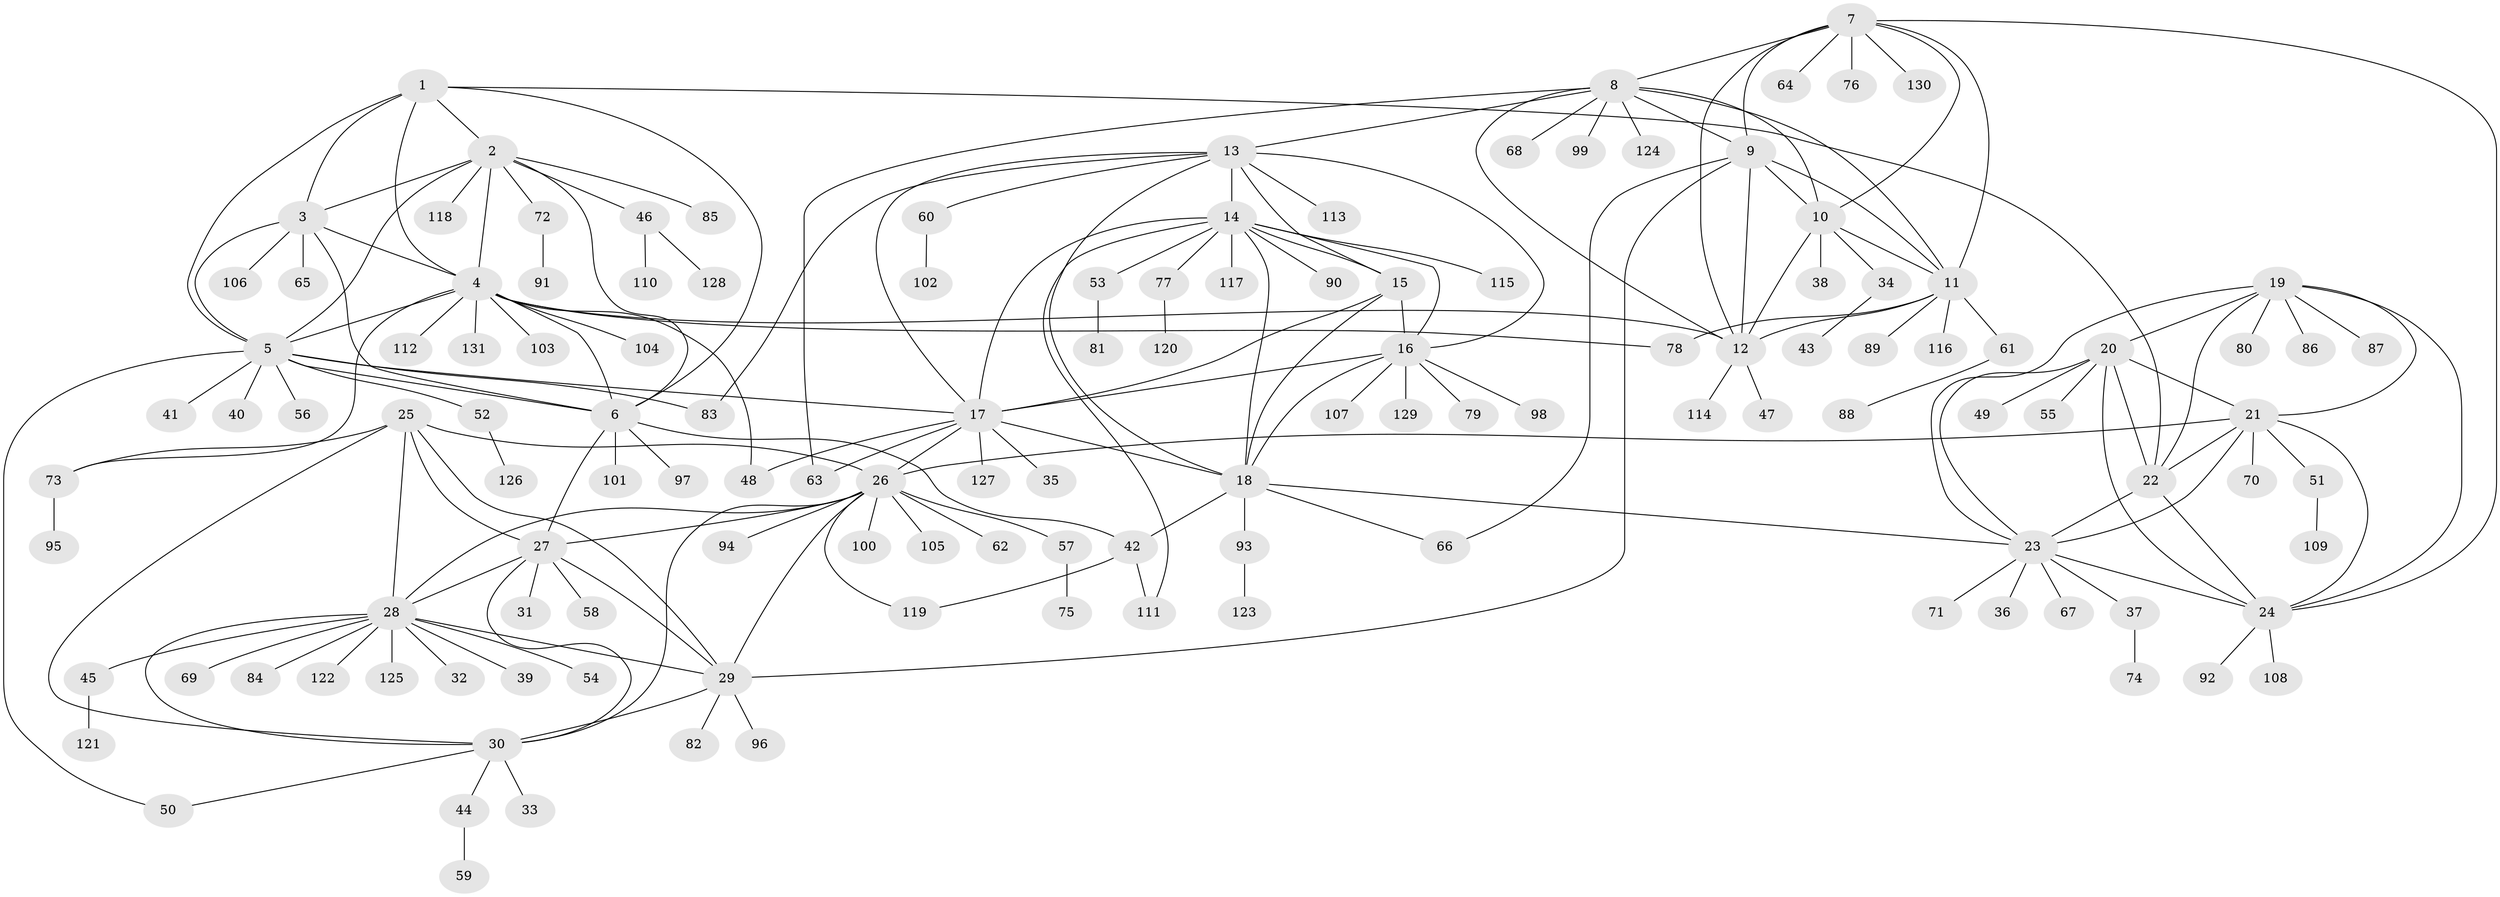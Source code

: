 // Generated by graph-tools (version 1.1) at 2025/02/03/09/25 03:02:51]
// undirected, 131 vertices, 196 edges
graph export_dot {
graph [start="1"]
  node [color=gray90,style=filled];
  1;
  2;
  3;
  4;
  5;
  6;
  7;
  8;
  9;
  10;
  11;
  12;
  13;
  14;
  15;
  16;
  17;
  18;
  19;
  20;
  21;
  22;
  23;
  24;
  25;
  26;
  27;
  28;
  29;
  30;
  31;
  32;
  33;
  34;
  35;
  36;
  37;
  38;
  39;
  40;
  41;
  42;
  43;
  44;
  45;
  46;
  47;
  48;
  49;
  50;
  51;
  52;
  53;
  54;
  55;
  56;
  57;
  58;
  59;
  60;
  61;
  62;
  63;
  64;
  65;
  66;
  67;
  68;
  69;
  70;
  71;
  72;
  73;
  74;
  75;
  76;
  77;
  78;
  79;
  80;
  81;
  82;
  83;
  84;
  85;
  86;
  87;
  88;
  89;
  90;
  91;
  92;
  93;
  94;
  95;
  96;
  97;
  98;
  99;
  100;
  101;
  102;
  103;
  104;
  105;
  106;
  107;
  108;
  109;
  110;
  111;
  112;
  113;
  114;
  115;
  116;
  117;
  118;
  119;
  120;
  121;
  122;
  123;
  124;
  125;
  126;
  127;
  128;
  129;
  130;
  131;
  1 -- 2;
  1 -- 3;
  1 -- 4;
  1 -- 5;
  1 -- 6;
  1 -- 22;
  2 -- 3;
  2 -- 4;
  2 -- 5;
  2 -- 6;
  2 -- 46;
  2 -- 72;
  2 -- 85;
  2 -- 118;
  3 -- 4;
  3 -- 5;
  3 -- 6;
  3 -- 65;
  3 -- 106;
  4 -- 5;
  4 -- 6;
  4 -- 12;
  4 -- 48;
  4 -- 73;
  4 -- 78;
  4 -- 103;
  4 -- 104;
  4 -- 112;
  4 -- 131;
  5 -- 6;
  5 -- 17;
  5 -- 40;
  5 -- 41;
  5 -- 50;
  5 -- 52;
  5 -- 56;
  5 -- 83;
  6 -- 27;
  6 -- 42;
  6 -- 97;
  6 -- 101;
  7 -- 8;
  7 -- 9;
  7 -- 10;
  7 -- 11;
  7 -- 12;
  7 -- 24;
  7 -- 64;
  7 -- 76;
  7 -- 130;
  8 -- 9;
  8 -- 10;
  8 -- 11;
  8 -- 12;
  8 -- 13;
  8 -- 63;
  8 -- 68;
  8 -- 99;
  8 -- 124;
  9 -- 10;
  9 -- 11;
  9 -- 12;
  9 -- 29;
  9 -- 66;
  10 -- 11;
  10 -- 12;
  10 -- 34;
  10 -- 38;
  11 -- 12;
  11 -- 61;
  11 -- 78;
  11 -- 89;
  11 -- 116;
  12 -- 47;
  12 -- 114;
  13 -- 14;
  13 -- 15;
  13 -- 16;
  13 -- 17;
  13 -- 18;
  13 -- 60;
  13 -- 83;
  13 -- 113;
  14 -- 15;
  14 -- 16;
  14 -- 17;
  14 -- 18;
  14 -- 53;
  14 -- 77;
  14 -- 90;
  14 -- 111;
  14 -- 115;
  14 -- 117;
  15 -- 16;
  15 -- 17;
  15 -- 18;
  16 -- 17;
  16 -- 18;
  16 -- 79;
  16 -- 98;
  16 -- 107;
  16 -- 129;
  17 -- 18;
  17 -- 26;
  17 -- 35;
  17 -- 48;
  17 -- 63;
  17 -- 127;
  18 -- 23;
  18 -- 42;
  18 -- 66;
  18 -- 93;
  19 -- 20;
  19 -- 21;
  19 -- 22;
  19 -- 23;
  19 -- 24;
  19 -- 80;
  19 -- 86;
  19 -- 87;
  20 -- 21;
  20 -- 22;
  20 -- 23;
  20 -- 24;
  20 -- 49;
  20 -- 55;
  21 -- 22;
  21 -- 23;
  21 -- 24;
  21 -- 26;
  21 -- 51;
  21 -- 70;
  22 -- 23;
  22 -- 24;
  23 -- 24;
  23 -- 36;
  23 -- 37;
  23 -- 67;
  23 -- 71;
  24 -- 92;
  24 -- 108;
  25 -- 26;
  25 -- 27;
  25 -- 28;
  25 -- 29;
  25 -- 30;
  25 -- 73;
  26 -- 27;
  26 -- 28;
  26 -- 29;
  26 -- 30;
  26 -- 57;
  26 -- 62;
  26 -- 94;
  26 -- 100;
  26 -- 105;
  26 -- 119;
  27 -- 28;
  27 -- 29;
  27 -- 30;
  27 -- 31;
  27 -- 58;
  28 -- 29;
  28 -- 30;
  28 -- 32;
  28 -- 39;
  28 -- 45;
  28 -- 54;
  28 -- 69;
  28 -- 84;
  28 -- 122;
  28 -- 125;
  29 -- 30;
  29 -- 82;
  29 -- 96;
  30 -- 33;
  30 -- 44;
  30 -- 50;
  34 -- 43;
  37 -- 74;
  42 -- 111;
  42 -- 119;
  44 -- 59;
  45 -- 121;
  46 -- 110;
  46 -- 128;
  51 -- 109;
  52 -- 126;
  53 -- 81;
  57 -- 75;
  60 -- 102;
  61 -- 88;
  72 -- 91;
  73 -- 95;
  77 -- 120;
  93 -- 123;
}
